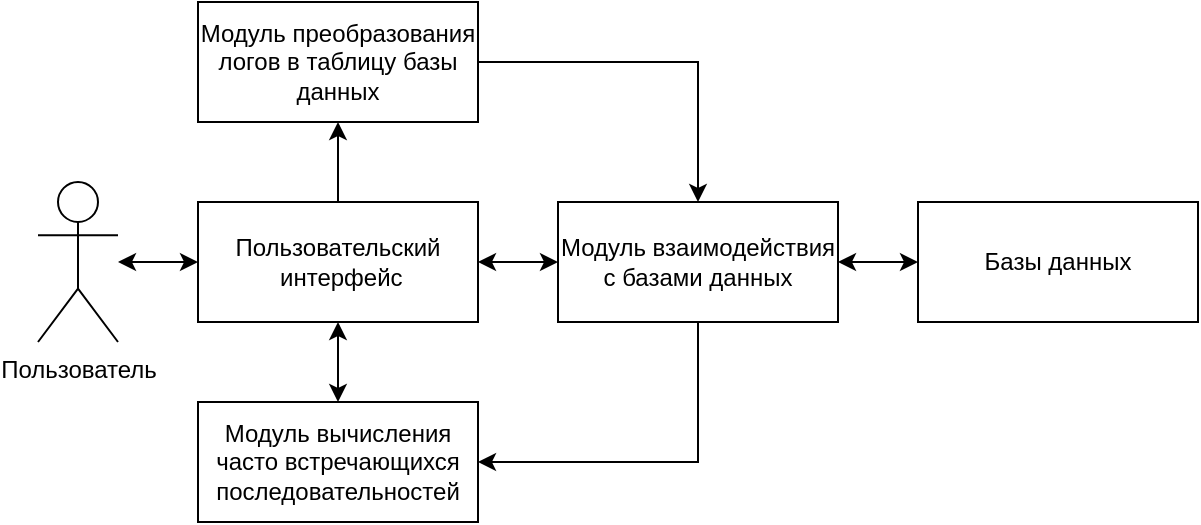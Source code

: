 <mxfile version="21.3.2" type="device">
  <diagram name="Страница 1" id="y11Da2P-QhLi7fxHs2Nu">
    <mxGraphModel dx="947" dy="492" grid="1" gridSize="10" guides="1" tooltips="1" connect="1" arrows="1" fold="1" page="1" pageScale="1" pageWidth="827" pageHeight="1169" math="0" shadow="0">
      <root>
        <mxCell id="0" />
        <mxCell id="1" parent="0" />
        <mxCell id="140ceAmrGku_LC3vfMSd-1" value="Пользователь" style="shape=umlActor;verticalLabelPosition=bottom;verticalAlign=top;html=1;outlineConnect=0;" vertex="1" parent="1">
          <mxGeometry x="120" y="280" width="40" height="80" as="geometry" />
        </mxCell>
        <mxCell id="140ceAmrGku_LC3vfMSd-26" style="edgeStyle=orthogonalEdgeStyle;rounded=0;orthogonalLoop=1;jettySize=auto;html=1;exitX=1;exitY=0.5;exitDx=0;exitDy=0;entryX=0.5;entryY=0;entryDx=0;entryDy=0;" edge="1" parent="1" source="140ceAmrGku_LC3vfMSd-3" target="140ceAmrGku_LC3vfMSd-12">
          <mxGeometry relative="1" as="geometry" />
        </mxCell>
        <mxCell id="140ceAmrGku_LC3vfMSd-3" value="Модуль преобразования логов в таблицу базы данных" style="rounded=0;whiteSpace=wrap;html=1;" vertex="1" parent="1">
          <mxGeometry x="200" y="190" width="140" height="60" as="geometry" />
        </mxCell>
        <mxCell id="140ceAmrGku_LC3vfMSd-10" style="edgeStyle=orthogonalEdgeStyle;rounded=0;orthogonalLoop=1;jettySize=auto;html=1;exitX=0;exitY=0.5;exitDx=0;exitDy=0;startArrow=classic;" edge="1" parent="1" source="140ceAmrGku_LC3vfMSd-4" target="140ceAmrGku_LC3vfMSd-1">
          <mxGeometry relative="1" as="geometry" />
        </mxCell>
        <mxCell id="140ceAmrGku_LC3vfMSd-13" style="edgeStyle=orthogonalEdgeStyle;rounded=0;orthogonalLoop=1;jettySize=auto;html=1;" edge="1" parent="1" source="140ceAmrGku_LC3vfMSd-4" target="140ceAmrGku_LC3vfMSd-3">
          <mxGeometry relative="1" as="geometry" />
        </mxCell>
        <mxCell id="140ceAmrGku_LC3vfMSd-4" value="&lt;div&gt;Пользовательский&lt;/div&gt;&amp;nbsp;интерфейс" style="rounded=0;whiteSpace=wrap;html=1;" vertex="1" parent="1">
          <mxGeometry x="200" y="290" width="140" height="60" as="geometry" />
        </mxCell>
        <mxCell id="140ceAmrGku_LC3vfMSd-16" style="edgeStyle=orthogonalEdgeStyle;rounded=0;orthogonalLoop=1;jettySize=auto;html=1;startArrow=classic;" edge="1" parent="1" source="140ceAmrGku_LC3vfMSd-5" target="140ceAmrGku_LC3vfMSd-4">
          <mxGeometry relative="1" as="geometry" />
        </mxCell>
        <mxCell id="140ceAmrGku_LC3vfMSd-5" value="Модуль вычисления часто встречающихся последовательностей" style="rounded=0;whiteSpace=wrap;html=1;" vertex="1" parent="1">
          <mxGeometry x="200" y="390" width="140" height="60" as="geometry" />
        </mxCell>
        <mxCell id="140ceAmrGku_LC3vfMSd-18" style="edgeStyle=orthogonalEdgeStyle;rounded=0;orthogonalLoop=1;jettySize=auto;html=1;exitX=0;exitY=0.5;exitDx=0;exitDy=0;startArrow=classic;" edge="1" parent="1" source="140ceAmrGku_LC3vfMSd-12" target="140ceAmrGku_LC3vfMSd-4">
          <mxGeometry relative="1" as="geometry" />
        </mxCell>
        <mxCell id="140ceAmrGku_LC3vfMSd-21" style="edgeStyle=orthogonalEdgeStyle;rounded=0;orthogonalLoop=1;jettySize=auto;html=1;exitX=0.5;exitY=1;exitDx=0;exitDy=0;entryX=1;entryY=0.5;entryDx=0;entryDy=0;" edge="1" parent="1" source="140ceAmrGku_LC3vfMSd-12" target="140ceAmrGku_LC3vfMSd-5">
          <mxGeometry relative="1" as="geometry" />
        </mxCell>
        <mxCell id="140ceAmrGku_LC3vfMSd-25" style="edgeStyle=orthogonalEdgeStyle;rounded=0;orthogonalLoop=1;jettySize=auto;html=1;startArrow=classic;" edge="1" parent="1" source="140ceAmrGku_LC3vfMSd-12" target="140ceAmrGku_LC3vfMSd-22">
          <mxGeometry relative="1" as="geometry" />
        </mxCell>
        <mxCell id="140ceAmrGku_LC3vfMSd-12" value="&lt;div&gt;Модуль взаимодействия с базами данных&lt;/div&gt;" style="rounded=0;whiteSpace=wrap;html=1;" vertex="1" parent="1">
          <mxGeometry x="380" y="290" width="140" height="60" as="geometry" />
        </mxCell>
        <mxCell id="140ceAmrGku_LC3vfMSd-22" value="Базы данных" style="rounded=0;whiteSpace=wrap;html=1;" vertex="1" parent="1">
          <mxGeometry x="560" y="290" width="140" height="60" as="geometry" />
        </mxCell>
      </root>
    </mxGraphModel>
  </diagram>
</mxfile>
